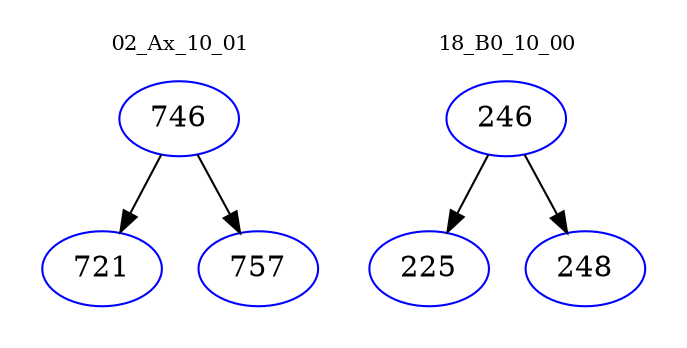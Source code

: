 digraph{
subgraph cluster_0 {
color = white
label = "02_Ax_10_01";
fontsize=10;
T0_746 [label="746", color="blue"]
T0_746 -> T0_721 [color="black"]
T0_721 [label="721", color="blue"]
T0_746 -> T0_757 [color="black"]
T0_757 [label="757", color="blue"]
}
subgraph cluster_1 {
color = white
label = "18_B0_10_00";
fontsize=10;
T1_246 [label="246", color="blue"]
T1_246 -> T1_225 [color="black"]
T1_225 [label="225", color="blue"]
T1_246 -> T1_248 [color="black"]
T1_248 [label="248", color="blue"]
}
}
